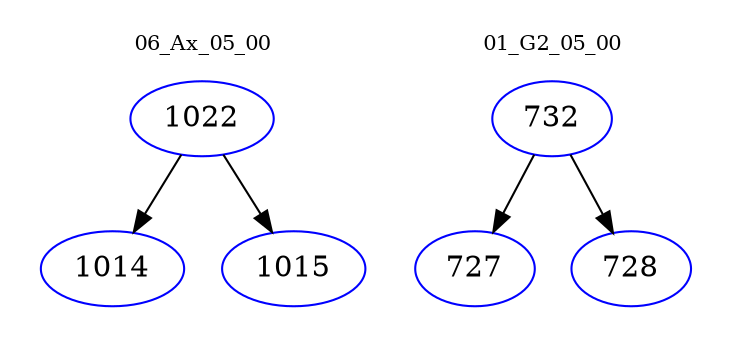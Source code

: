 digraph{
subgraph cluster_0 {
color = white
label = "06_Ax_05_00";
fontsize=10;
T0_1022 [label="1022", color="blue"]
T0_1022 -> T0_1014 [color="black"]
T0_1014 [label="1014", color="blue"]
T0_1022 -> T0_1015 [color="black"]
T0_1015 [label="1015", color="blue"]
}
subgraph cluster_1 {
color = white
label = "01_G2_05_00";
fontsize=10;
T1_732 [label="732", color="blue"]
T1_732 -> T1_727 [color="black"]
T1_727 [label="727", color="blue"]
T1_732 -> T1_728 [color="black"]
T1_728 [label="728", color="blue"]
}
}
